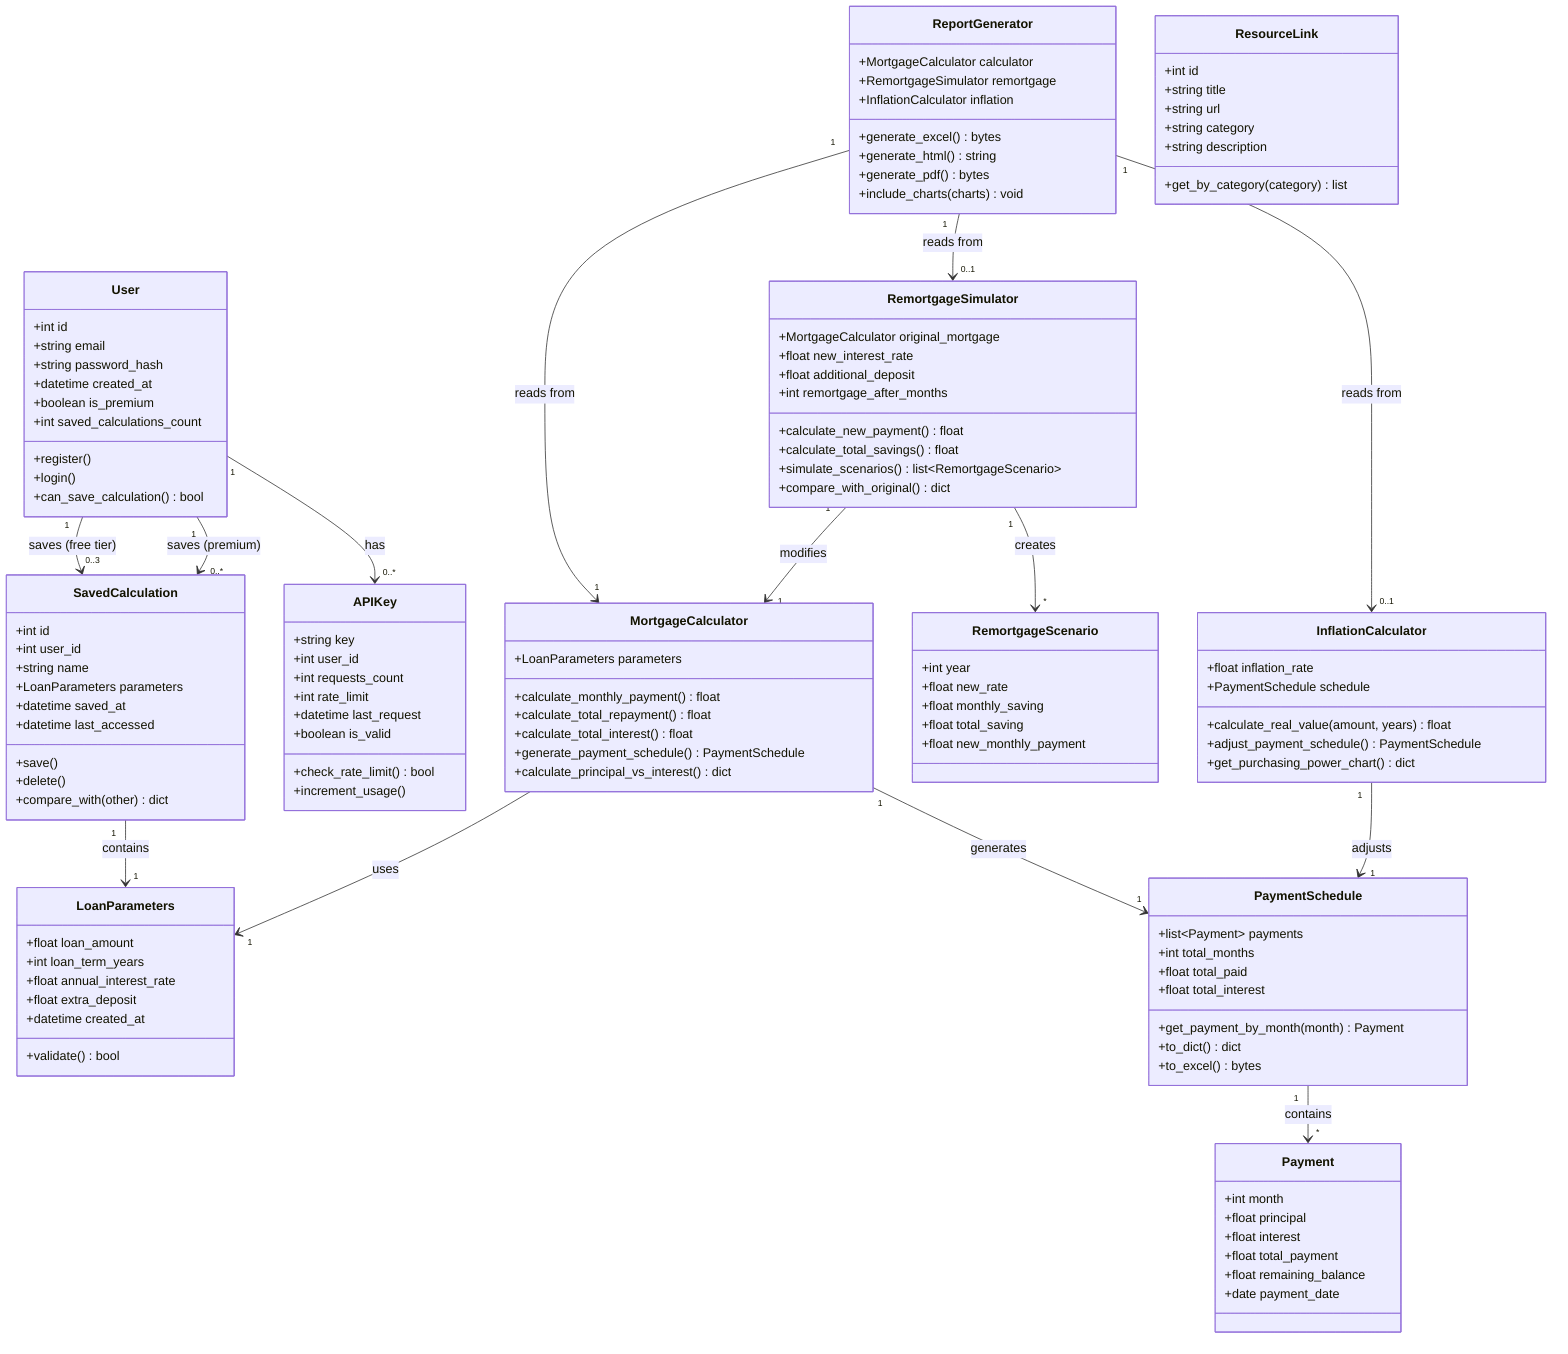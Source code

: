 classDiagram
    %% User Management
    class User {
        +int id
        +string email
        +string password_hash
        +datetime created_at
        +boolean is_premium
        +int saved_calculations_count
        +register()
        +login()
        +can_save_calculation() bool
    }

    %% Core Domain Models
    class LoanParameters {
        +float loan_amount
        +int loan_term_years
        +float annual_interest_rate
        +float extra_deposit
        +datetime created_at
        +validate() bool
    }

    class SavedCalculation {
        +int id
        +int user_id
        +string name
        +LoanParameters parameters
        +datetime saved_at
        +datetime last_accessed
        +save()
        +delete()
        +compare_with(other) dict
    }

    %% Calculation Engine
    class MortgageCalculator {
        +LoanParameters parameters
        +calculate_monthly_payment() float
        +calculate_total_repayment() float
        +calculate_total_interest() float
        +generate_payment_schedule() PaymentSchedule
        +calculate_principal_vs_interest() dict
    }

    class PaymentSchedule {
        +list~Payment~ payments
        +int total_months
        +float total_paid
        +float total_interest
        +get_payment_by_month(month) Payment
        +to_dict() dict
        +to_excel() bytes
    }

    class Payment {
        +int month
        +float principal
        +float interest
        +float total_payment
        +float remaining_balance
        +date payment_date
    }

    %% Remortgage Feature
    class RemortgageSimulator {
        +MortgageCalculator original_mortgage
        +float new_interest_rate
        +float additional_deposit
        +int remortgage_after_months
        +calculate_new_payment() float
        +calculate_total_savings() float
        +simulate_scenarios() list~RemortgageScenario~
        +compare_with_original() dict
    }

    class RemortgageScenario {
        +int year
        +float new_rate
        +float monthly_saving
        +float total_saving
        +float new_monthly_payment
    }

    %% Inflation Calculator
    class InflationCalculator {
        +float inflation_rate
        +PaymentSchedule schedule
        +calculate_real_value(amount, years) float
        +adjust_payment_schedule() PaymentSchedule
        +get_purchasing_power_chart() dict
    }

    %% Report Generation
    class ReportGenerator {
        +MortgageCalculator calculator
        +RemortgageSimulator remortgage
        +InflationCalculator inflation
        +generate_excel() bytes
        +generate_html() string
        +generate_pdf() bytes
        +include_charts(charts) void
    }

    %% External Resources
    class ResourceLink {
        +int id
        +string title
        +string url
        +string category
        +string description
        +get_by_category(category) list
    }

    %% API Rate Limiting (for external callers)
    class APIKey {
        +string key
        +int user_id
        +int requests_count
        +int rate_limit
        +datetime last_request
        +boolean is_valid
        +check_rate_limit() bool
        +increment_usage()
    }

    %% Relationships
    User "1" --> "0..3" SavedCalculation : saves (free tier)
    User "1" --> "0..*" SavedCalculation : saves (premium)
    User "1" --> "0..*" APIKey : has
    
    SavedCalculation "1" --> "1" LoanParameters : contains
    
    MortgageCalculator "1" --> "1" LoanParameters : uses
    MortgageCalculator "1" --> "1" PaymentSchedule : generates
    
    PaymentSchedule "1" --> "*" Payment : contains
    
    RemortgageSimulator "1" --> "1" MortgageCalculator : modifies
    RemortgageSimulator "1" --> "*" RemortgageScenario : creates
    
    InflationCalculator "1" --> "1" PaymentSchedule : adjusts
    
    ReportGenerator "1" --> "1" MortgageCalculator : reads from
    ReportGenerator "1" --> "0..1" RemortgageSimulator : reads from
    ReportGenerator "1" --> "0..1" InflationCalculator : reads from